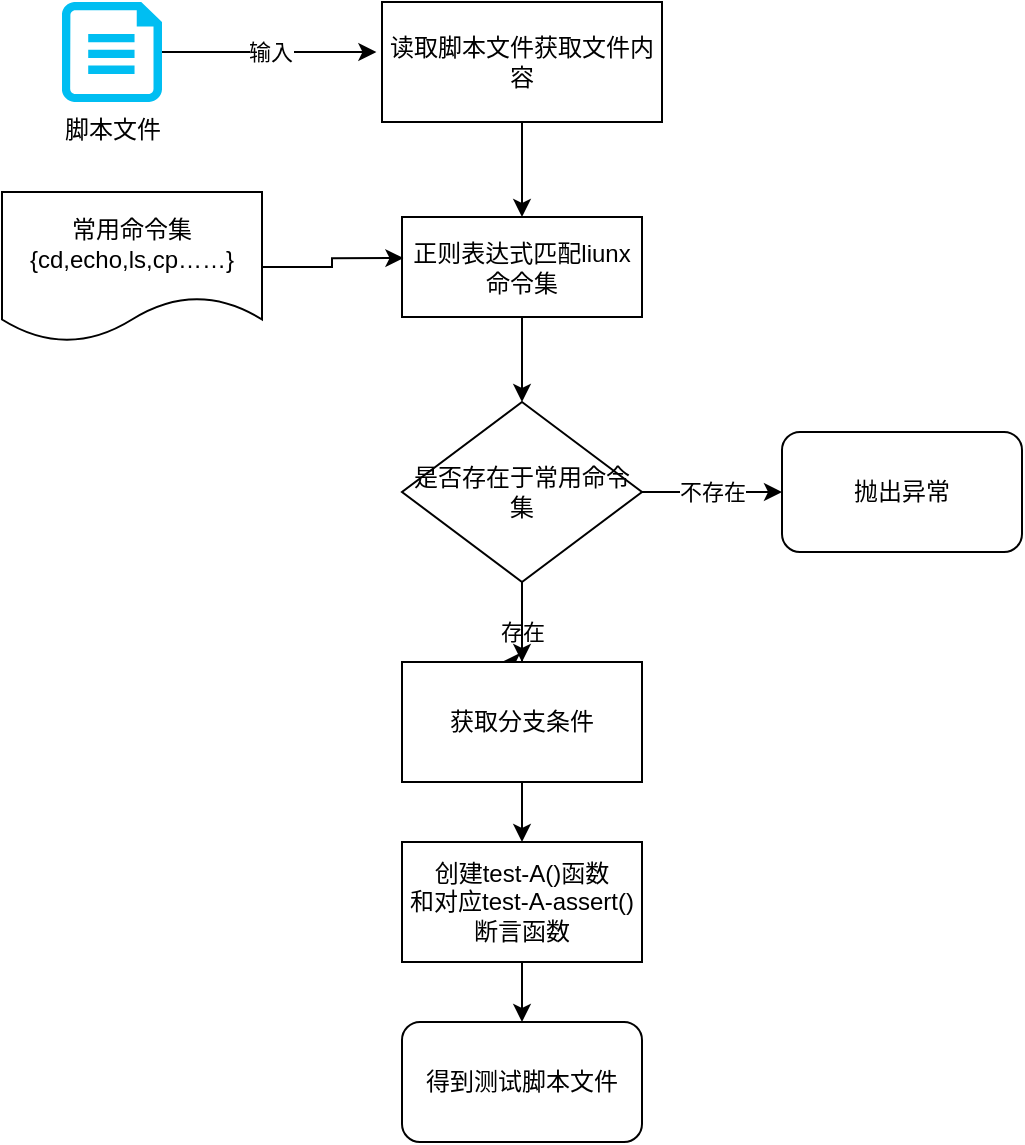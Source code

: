 <mxfile version="20.0.4" type="github">
  <diagram id="C5RBs43oDa-KdzZeNtuy" name="Page-1">
    <mxGraphModel dx="1185" dy="635" grid="1" gridSize="10" guides="1" tooltips="1" connect="1" arrows="1" fold="1" page="1" pageScale="1" pageWidth="827" pageHeight="1169" math="0" shadow="0">
      <root>
        <mxCell id="WIyWlLk6GJQsqaUBKTNV-0" />
        <mxCell id="WIyWlLk6GJQsqaUBKTNV-1" parent="WIyWlLk6GJQsqaUBKTNV-0" />
        <mxCell id="L0hy-_8Bg-5unGcYPAbD-5" value="输入" style="edgeStyle=orthogonalEdgeStyle;rounded=0;orthogonalLoop=1;jettySize=auto;html=1;entryX=-0.02;entryY=0.417;entryDx=0;entryDy=0;entryPerimeter=0;" edge="1" parent="WIyWlLk6GJQsqaUBKTNV-1" source="L0hy-_8Bg-5unGcYPAbD-3" target="L0hy-_8Bg-5unGcYPAbD-4">
          <mxGeometry relative="1" as="geometry" />
        </mxCell>
        <mxCell id="L0hy-_8Bg-5unGcYPAbD-3" value="脚本文件" style="verticalLabelPosition=bottom;html=1;verticalAlign=top;align=center;strokeColor=none;fillColor=#00BEF2;shape=mxgraph.azure.cloud_services_configuration_file;pointerEvents=1;" vertex="1" parent="WIyWlLk6GJQsqaUBKTNV-1">
          <mxGeometry x="140" y="120" width="50" height="50" as="geometry" />
        </mxCell>
        <mxCell id="L0hy-_8Bg-5unGcYPAbD-6" style="edgeStyle=orthogonalEdgeStyle;rounded=0;orthogonalLoop=1;jettySize=auto;html=1;" edge="1" parent="WIyWlLk6GJQsqaUBKTNV-1" source="L0hy-_8Bg-5unGcYPAbD-4" target="L0hy-_8Bg-5unGcYPAbD-7">
          <mxGeometry relative="1" as="geometry">
            <mxPoint x="375" y="220" as="targetPoint" />
          </mxGeometry>
        </mxCell>
        <mxCell id="L0hy-_8Bg-5unGcYPAbD-4" value="读取脚本文件获取文件内容" style="rounded=0;whiteSpace=wrap;html=1;" vertex="1" parent="WIyWlLk6GJQsqaUBKTNV-1">
          <mxGeometry x="300" y="120" width="140" height="60" as="geometry" />
        </mxCell>
        <mxCell id="L0hy-_8Bg-5unGcYPAbD-13" style="edgeStyle=orthogonalEdgeStyle;rounded=0;orthogonalLoop=1;jettySize=auto;html=1;entryX=0.5;entryY=0;entryDx=0;entryDy=0;" edge="1" parent="WIyWlLk6GJQsqaUBKTNV-1" source="L0hy-_8Bg-5unGcYPAbD-7" target="L0hy-_8Bg-5unGcYPAbD-12">
          <mxGeometry relative="1" as="geometry" />
        </mxCell>
        <mxCell id="L0hy-_8Bg-5unGcYPAbD-7" value="正则表达式匹配liunx命令集" style="rounded=0;whiteSpace=wrap;html=1;" vertex="1" parent="WIyWlLk6GJQsqaUBKTNV-1">
          <mxGeometry x="310" y="227.5" width="120" height="50" as="geometry" />
        </mxCell>
        <mxCell id="L0hy-_8Bg-5unGcYPAbD-15" style="edgeStyle=orthogonalEdgeStyle;rounded=0;orthogonalLoop=1;jettySize=auto;html=1;entryX=0.006;entryY=0.411;entryDx=0;entryDy=0;entryPerimeter=0;" edge="1" parent="WIyWlLk6GJQsqaUBKTNV-1" source="L0hy-_8Bg-5unGcYPAbD-10" target="L0hy-_8Bg-5unGcYPAbD-7">
          <mxGeometry relative="1" as="geometry" />
        </mxCell>
        <mxCell id="L0hy-_8Bg-5unGcYPAbD-10" value="常用命令集&lt;br&gt;{cd,echo,ls,cp……}" style="shape=document;whiteSpace=wrap;html=1;boundedLbl=1;" vertex="1" parent="WIyWlLk6GJQsqaUBKTNV-1">
          <mxGeometry x="110" y="215" width="130" height="75" as="geometry" />
        </mxCell>
        <mxCell id="L0hy-_8Bg-5unGcYPAbD-14" style="edgeStyle=orthogonalEdgeStyle;rounded=0;orthogonalLoop=1;jettySize=auto;html=1;exitX=1;exitY=0.5;exitDx=0;exitDy=0;" edge="1" parent="WIyWlLk6GJQsqaUBKTNV-1" source="L0hy-_8Bg-5unGcYPAbD-12">
          <mxGeometry relative="1" as="geometry">
            <mxPoint x="410.034" y="369.862" as="targetPoint" />
          </mxGeometry>
        </mxCell>
        <mxCell id="L0hy-_8Bg-5unGcYPAbD-16" value="不存在" style="edgeStyle=orthogonalEdgeStyle;rounded=0;orthogonalLoop=1;jettySize=auto;html=1;exitX=1;exitY=0.5;exitDx=0;exitDy=0;entryX=0;entryY=0.5;entryDx=0;entryDy=0;" edge="1" parent="WIyWlLk6GJQsqaUBKTNV-1" source="L0hy-_8Bg-5unGcYPAbD-12" target="L0hy-_8Bg-5unGcYPAbD-17">
          <mxGeometry relative="1" as="geometry">
            <mxPoint x="480" y="365" as="targetPoint" />
          </mxGeometry>
        </mxCell>
        <mxCell id="L0hy-_8Bg-5unGcYPAbD-19" value="存在" style="edgeStyle=orthogonalEdgeStyle;rounded=0;orthogonalLoop=1;jettySize=auto;html=1;exitX=0.5;exitY=1;exitDx=0;exitDy=0;" edge="1" parent="WIyWlLk6GJQsqaUBKTNV-1" source="L0hy-_8Bg-5unGcYPAbD-12">
          <mxGeometry relative="1" as="geometry">
            <mxPoint x="360" y="450" as="targetPoint" />
            <Array as="points">
              <mxPoint x="370" y="450" />
            </Array>
          </mxGeometry>
        </mxCell>
        <mxCell id="L0hy-_8Bg-5unGcYPAbD-25" style="edgeStyle=orthogonalEdgeStyle;rounded=0;orthogonalLoop=1;jettySize=auto;html=1;" edge="1" parent="WIyWlLk6GJQsqaUBKTNV-1" source="L0hy-_8Bg-5unGcYPAbD-12" target="L0hy-_8Bg-5unGcYPAbD-20">
          <mxGeometry relative="1" as="geometry" />
        </mxCell>
        <mxCell id="L0hy-_8Bg-5unGcYPAbD-12" value="是否存在于常用命令集" style="rhombus;whiteSpace=wrap;html=1;" vertex="1" parent="WIyWlLk6GJQsqaUBKTNV-1">
          <mxGeometry x="310" y="320" width="120" height="90" as="geometry" />
        </mxCell>
        <mxCell id="L0hy-_8Bg-5unGcYPAbD-17" value="抛出异常" style="rounded=1;whiteSpace=wrap;html=1;" vertex="1" parent="WIyWlLk6GJQsqaUBKTNV-1">
          <mxGeometry x="500" y="335" width="120" height="60" as="geometry" />
        </mxCell>
        <mxCell id="L0hy-_8Bg-5unGcYPAbD-22" style="edgeStyle=orthogonalEdgeStyle;rounded=0;orthogonalLoop=1;jettySize=auto;html=1;" edge="1" parent="WIyWlLk6GJQsqaUBKTNV-1" source="L0hy-_8Bg-5unGcYPAbD-20" target="L0hy-_8Bg-5unGcYPAbD-23">
          <mxGeometry relative="1" as="geometry">
            <mxPoint x="360" y="540" as="targetPoint" />
          </mxGeometry>
        </mxCell>
        <mxCell id="L0hy-_8Bg-5unGcYPAbD-20" value="获取分支条件" style="rounded=0;whiteSpace=wrap;html=1;" vertex="1" parent="WIyWlLk6GJQsqaUBKTNV-1">
          <mxGeometry x="310" y="450" width="120" height="60" as="geometry" />
        </mxCell>
        <mxCell id="L0hy-_8Bg-5unGcYPAbD-21" style="edgeStyle=orthogonalEdgeStyle;rounded=0;orthogonalLoop=1;jettySize=auto;html=1;exitX=0.5;exitY=1;exitDx=0;exitDy=0;" edge="1" parent="WIyWlLk6GJQsqaUBKTNV-1" source="L0hy-_8Bg-5unGcYPAbD-20" target="L0hy-_8Bg-5unGcYPAbD-20">
          <mxGeometry relative="1" as="geometry" />
        </mxCell>
        <mxCell id="L0hy-_8Bg-5unGcYPAbD-26" style="edgeStyle=orthogonalEdgeStyle;rounded=0;orthogonalLoop=1;jettySize=auto;html=1;entryX=0.5;entryY=0;entryDx=0;entryDy=0;" edge="1" parent="WIyWlLk6GJQsqaUBKTNV-1" source="L0hy-_8Bg-5unGcYPAbD-23" target="L0hy-_8Bg-5unGcYPAbD-24">
          <mxGeometry relative="1" as="geometry" />
        </mxCell>
        <mxCell id="L0hy-_8Bg-5unGcYPAbD-23" value="创建test-A()函数&lt;br&gt;和对应test-A-assert()断言函数&lt;br&gt;" style="rounded=0;whiteSpace=wrap;html=1;" vertex="1" parent="WIyWlLk6GJQsqaUBKTNV-1">
          <mxGeometry x="310" y="540" width="120" height="60" as="geometry" />
        </mxCell>
        <mxCell id="L0hy-_8Bg-5unGcYPAbD-24" value="得到测试脚本文件" style="rounded=1;whiteSpace=wrap;html=1;" vertex="1" parent="WIyWlLk6GJQsqaUBKTNV-1">
          <mxGeometry x="310" y="630" width="120" height="60" as="geometry" />
        </mxCell>
      </root>
    </mxGraphModel>
  </diagram>
</mxfile>
